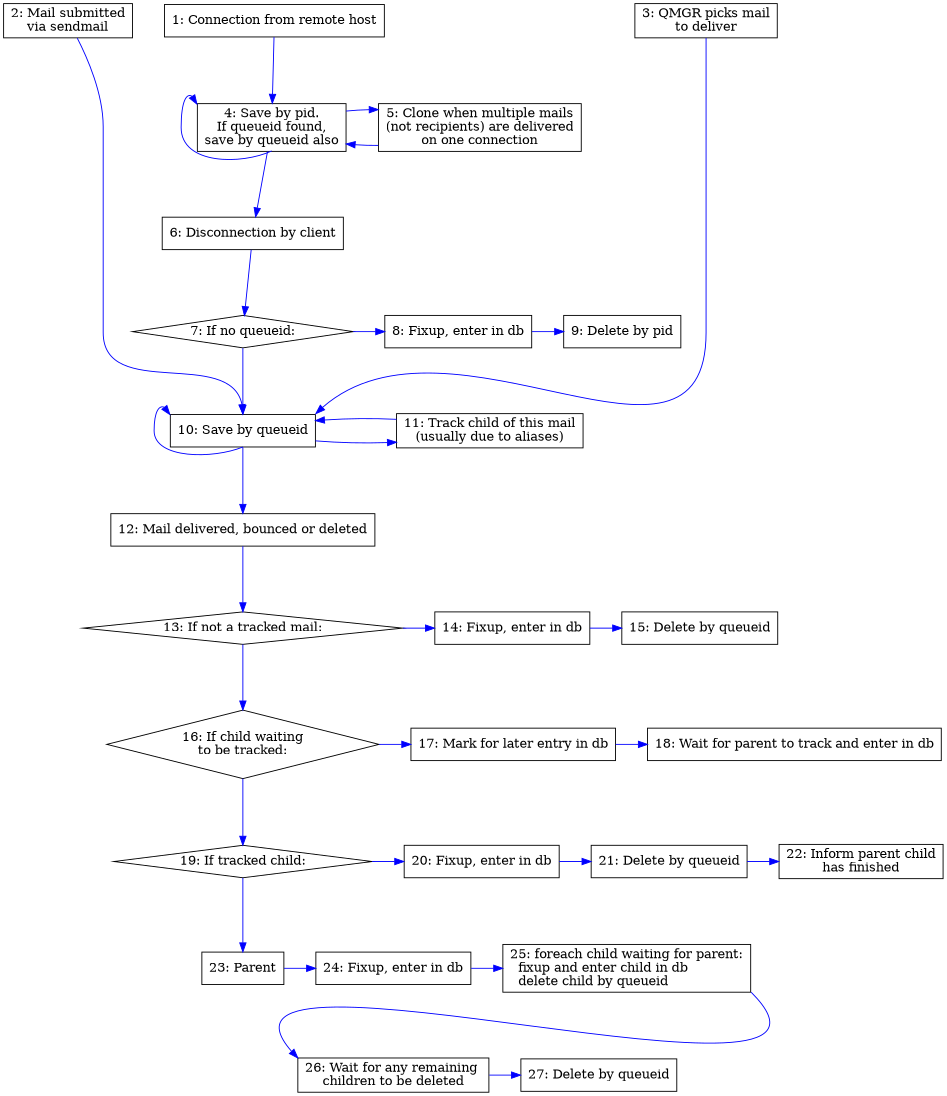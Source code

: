 /* vim: set textwidth=160 : */
/* $Id$ */

digraph logparser {
    graph [
        size = "6.8, 7.3"
        margin = "0"
        center = true
    ]
    node [
        shape = box
    ]
    edge [
        color = blue
        fontcolor = red
        minlen = 2
    ]

    /* EDGES */
    /* Connect from client */
    connect                         -> { save_by_pid }
    save_by_pid                     -> { save_by_pid } [dir = back, headport = s, tailport = nw]
    save_by_pid                     -> { disconnect }
    clone                           -> { save_by_pid }
    save_by_pid                     -> { clone }

    /* Disconnect without queueid */
    disconnect                      -> { if_no_queueid }
    if_no_queueid                   -> { fixup_enter_in_db_disconnect }
    fixup_enter_in_db_disconnect    -> { delete_by_pid_disconnect }

    /* Disconnect with queueid */
    if_no_queueid                   -> { save_by_queueid } [weight = 5]

    /* Misc entry */
    pickup                          -> { save_by_queueid } [headport = n]
    qmgr_chooses_mail               -> { save_by_queueid } [headport = ne]
    /* Graph placement */
    connect                         -> { pickup } [style = invis, weight = 0]
    connect                         -> { qmgr_chooses_mail } [style = invis, weight = 0]

    /* Save results by queueid */
    save_by_queueid                 -> { track } [minlen = 5]
    track                           -> { save_by_queueid }
    save_by_queueid                 -> { save_by_queueid } [dir = back, headport = s, tailport = nw]
    save_by_queueid                 -> { commit }

    /* Commit is complicated */
    /* Neither parent nor child. */
    commit                          -> { if_neither_parent_nor_child }
    if_neither_parent_nor_child     -> { fixup_enter_in_db_npc }
    fixup_enter_in_db_npc           -> { delete_npc }
    /* Untracked child */
    if_neither_parent_nor_child     -> { if_untracked_child }
    if_untracked_child              -> { mark_for_commit }
    mark_for_commit                 -> { wait_for_parent_to_commit_me }
    if_untracked_child              -> { if_tracked_child }
    /* Tracked child */
    if_tracked_child                -> { fixup_enter_in_db_tc }
    fixup_enter_in_db_tc            -> { delete_tc }
    delete_tc                       -> { maybe_delete_parent }
    /* Parent */
    if_tracked_child                -> { parent }
    parent                          -> { fixup_enter_in_db_parent }
    fixup_enter_in_db_parent        -> { commit_children }
    /* This next edge pulls wait_for_children_to_be_deleted leftwards */
    fixup_enter_in_db_parent        -> { wait_for_children_to_be_deleted } [style = invis]
    commit_children                 -> { wait_for_children_to_be_deleted } [headport = nw, tailport = se, weight = 0]
    wait_for_children_to_be_deleted -> { delete_parent }

    /* NODE LABELS */
    save_by_pid                     [label = "4: Save by pid.\nIf queueid found,\nsave by queueid also"]
    connect                         [label = "1: Connection from remote host"]
    clone                           [label = "5: Clone when multiple mails\n(not recipients) are delivered\non one connection"]

    /* Disconnect without queueid */
    disconnect                      [label = "6: Disconnection by client"]
    if_no_queueid                   [label = "7: If no queueid:", shape = diamond]
    fixup_enter_in_db_disconnect    [label = "8: Fixup, enter in db"]
    delete_by_pid_disconnect        [label = "9: Delete by pid"]

    /* Disconnect with queueid - already covered */

    /* Misc entry */
    pickup                          [label = "2: Mail submitted\nvia sendmail"]
    qmgr_chooses_mail               [label = "3: QMGR picks mail\nto deliver"]

    /* Save results by queueid */
    save_by_queueid                 [label = "10: Save by queueid"]
    track                           [label = "11: Track child of this mail\n(usually due to aliases)"]

    /* Commit is complicated */
    /* Neither parent nor child. */
    commit                          [label = "12: Mail delivered, bounced or deleted"]
    if_neither_parent_nor_child     [label = "13: If not a tracked mail:", shape = diamond]
    fixup_enter_in_db_npc           [label = "14: Fixup, enter in db"]
    delete_npc                      [label = "15: Delete by queueid"]

    /* Untracked child */
    if_untracked_child              [label = "16: If child waiting\nto be tracked:", shape = diamond]
    mark_for_commit                 [label = "17: Mark for later entry in db"]
    wait_for_parent_to_commit_me    [label = "18: Wait for parent to track and enter in db"]

    /* Tracked child */
    if_tracked_child                [label = "19: If tracked child:", shape = diamond]
    fixup_enter_in_db_tc            [label = "20: Fixup, enter in db"]
    delete_tc                       [label = "21: Delete by queueid"]
    maybe_delete_parent             [label = "22: Inform parent child\lhas finished"]

    /* Parent */
    parent                          [label = "23: Parent"]
    fixup_enter_in_db_parent        [label = "24: Fixup, enter in db"]
    commit_children                 [label = "25: foreach child waiting for parent:\l  fixup and enter child in db\l  delete child by queueid\l", labeljust = l]
    wait_for_children_to_be_deleted [label = "26: Wait for any remaining \nchildren to be deleted"]
    delete_parent                   [label = "27: Delete by queueid"]

    /* SUB-GRAPHS */
    subgraph sources {
        rank = source
        pickup
        qmgr_chooses_mail
        connect
    }
    subgraph clone_or_save {
        rank = same
        clone
        save_by_pid
    }
    subgraph disconnect_without_queueid {
        rank = same
        if_no_queueid
        fixup_enter_in_db_disconnect
        delete_by_pid_disconnect
    }
    subgraph save_or_track {
        rank = same
        track
        save_by_queueid
    }
    subgraph not_tracked {
        rank = same
        if_neither_parent_nor_child
        fixup_enter_in_db_npc
        delete_npc
    }
    subgraph untracked_child {
        rank = same
        if_untracked_child
        mark_for_commit
        wait_for_parent_to_commit_me
    }
    subgraph tracked_child {
        rank = same
        if_tracked_child
        fixup_enter_in_db_tc
        delete_tc
        maybe_delete_parent
    }
    subgraph parent {
        rank = same
        parent
        fixup_enter_in_db_parent
        commit_children
    }
    subgraph parent_waiting {
        rank = same
        wait_for_children_to_be_deleted
        delete_parent
    }
}

